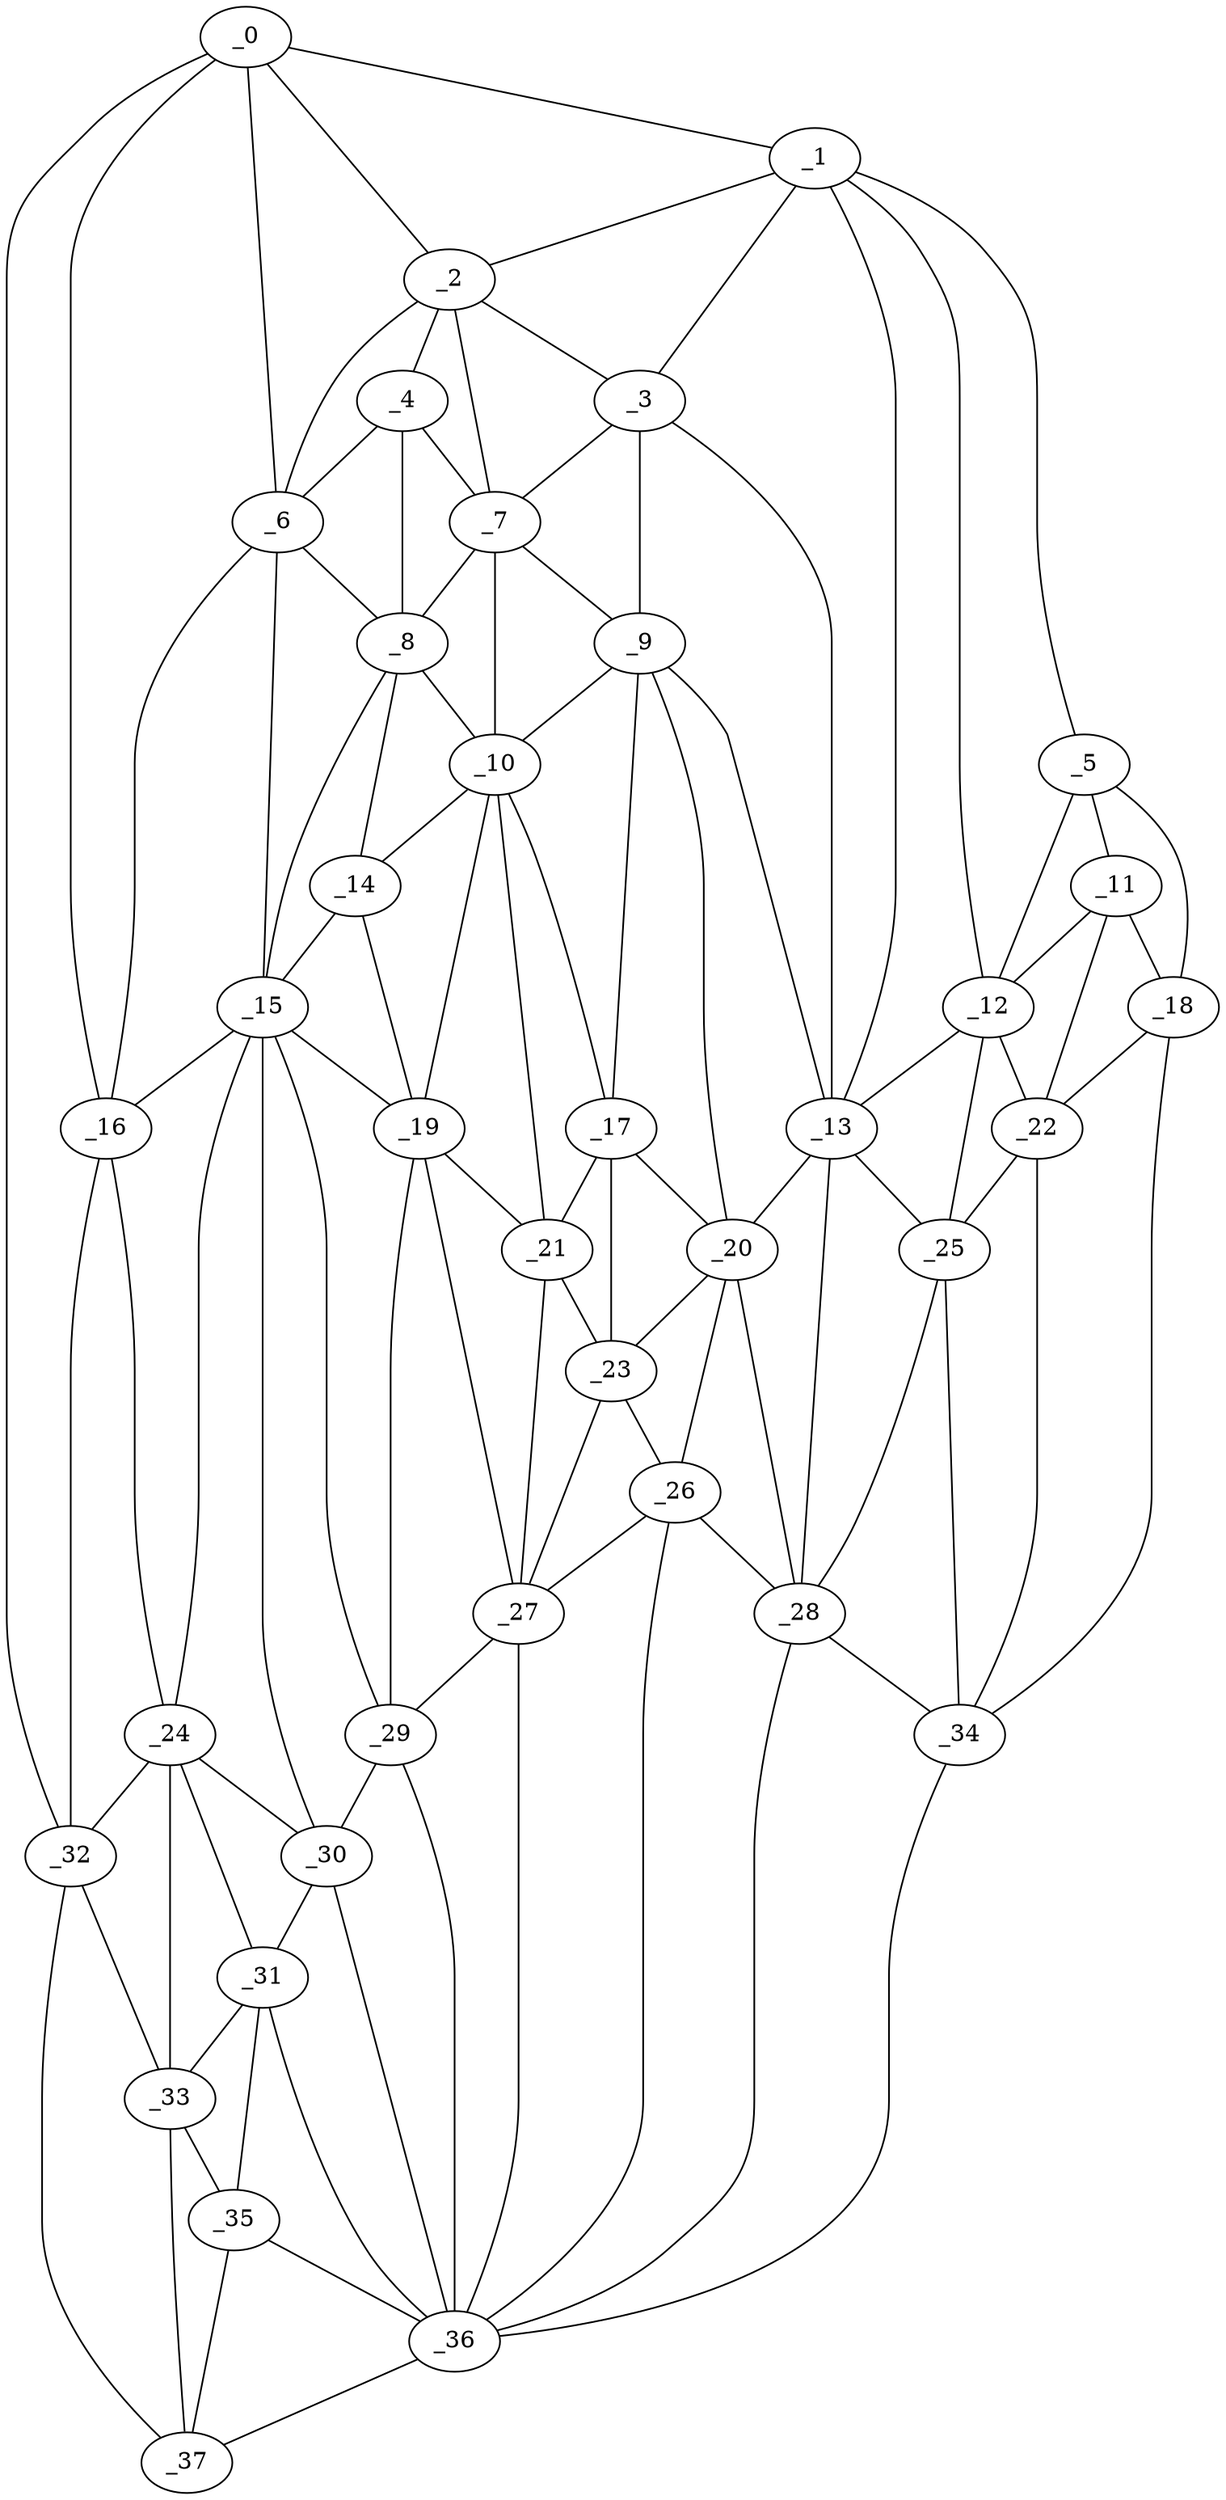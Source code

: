 graph "obj49__10.gxl" {
	_0	 [x=36,
		y=103];
	_1	 [x=37,
		y=9];
	_0 -- _1	 [valence=1];
	_2	 [x=41,
		y=80];
	_0 -- _2	 [valence=1];
	_6	 [x=50,
		y=95];
	_0 -- _6	 [valence=2];
	_16	 [x=69,
		y=105];
	_0 -- _16	 [valence=1];
	_32	 [x=89,
		y=123];
	_0 -- _32	 [valence=1];
	_1 -- _2	 [valence=2];
	_3	 [x=48,
		y=63];
	_1 -- _3	 [valence=1];
	_5	 [x=50,
		y=3];
	_1 -- _5	 [valence=1];
	_12	 [x=67,
		y=21];
	_1 -- _12	 [valence=1];
	_13	 [x=67,
		y=26];
	_1 -- _13	 [valence=1];
	_2 -- _3	 [valence=2];
	_4	 [x=48,
		y=81];
	_2 -- _4	 [valence=2];
	_2 -- _6	 [valence=2];
	_7	 [x=52,
		y=73];
	_2 -- _7	 [valence=1];
	_3 -- _7	 [valence=2];
	_9	 [x=61,
		y=61];
	_3 -- _9	 [valence=2];
	_3 -- _13	 [valence=2];
	_4 -- _6	 [valence=2];
	_4 -- _7	 [valence=2];
	_8	 [x=57,
		y=83];
	_4 -- _8	 [valence=2];
	_11	 [x=66,
		y=11];
	_5 -- _11	 [valence=1];
	_5 -- _12	 [valence=2];
	_18	 [x=71,
		y=4];
	_5 -- _18	 [valence=1];
	_6 -- _8	 [valence=1];
	_15	 [x=68,
		y=87];
	_6 -- _15	 [valence=1];
	_6 -- _16	 [valence=2];
	_7 -- _8	 [valence=2];
	_7 -- _9	 [valence=1];
	_10	 [x=65,
		y=68];
	_7 -- _10	 [valence=2];
	_8 -- _10	 [valence=1];
	_14	 [x=67,
		y=81];
	_8 -- _14	 [valence=2];
	_8 -- _15	 [valence=2];
	_9 -- _10	 [valence=1];
	_9 -- _13	 [valence=2];
	_17	 [x=70,
		y=58];
	_9 -- _17	 [valence=2];
	_20	 [x=73,
		y=54];
	_9 -- _20	 [valence=2];
	_10 -- _14	 [valence=2];
	_10 -- _17	 [valence=2];
	_19	 [x=72,
		y=76];
	_10 -- _19	 [valence=1];
	_21	 [x=74,
		y=67];
	_10 -- _21	 [valence=2];
	_11 -- _12	 [valence=1];
	_11 -- _18	 [valence=2];
	_22	 [x=76,
		y=10];
	_11 -- _22	 [valence=2];
	_12 -- _13	 [valence=2];
	_12 -- _22	 [valence=2];
	_25	 [x=81,
		y=28];
	_12 -- _25	 [valence=2];
	_13 -- _20	 [valence=2];
	_13 -- _25	 [valence=2];
	_28	 [x=85,
		y=41];
	_13 -- _28	 [valence=2];
	_14 -- _15	 [valence=1];
	_14 -- _19	 [valence=1];
	_15 -- _16	 [valence=2];
	_15 -- _19	 [valence=2];
	_24	 [x=78,
		y=100];
	_15 -- _24	 [valence=2];
	_29	 [x=86,
		y=83];
	_15 -- _29	 [valence=2];
	_30	 [x=87,
		y=89];
	_15 -- _30	 [valence=2];
	_16 -- _24	 [valence=2];
	_16 -- _32	 [valence=2];
	_17 -- _20	 [valence=1];
	_17 -- _21	 [valence=2];
	_23	 [x=77,
		y=62];
	_17 -- _23	 [valence=2];
	_18 -- _22	 [valence=1];
	_34	 [x=94,
		y=10];
	_18 -- _34	 [valence=1];
	_19 -- _21	 [valence=2];
	_27	 [x=84,
		y=71];
	_19 -- _27	 [valence=2];
	_19 -- _29	 [valence=2];
	_20 -- _23	 [valence=2];
	_26	 [x=84,
		y=61];
	_20 -- _26	 [valence=2];
	_20 -- _28	 [valence=1];
	_21 -- _23	 [valence=2];
	_21 -- _27	 [valence=1];
	_22 -- _25	 [valence=2];
	_22 -- _34	 [valence=2];
	_23 -- _26	 [valence=1];
	_23 -- _27	 [valence=2];
	_24 -- _30	 [valence=2];
	_31	 [x=88,
		y=95];
	_24 -- _31	 [valence=2];
	_24 -- _32	 [valence=2];
	_33	 [x=91,
		y=105];
	_24 -- _33	 [valence=2];
	_25 -- _28	 [valence=2];
	_25 -- _34	 [valence=1];
	_26 -- _27	 [valence=1];
	_26 -- _28	 [valence=2];
	_36	 [x=98,
		y=92];
	_26 -- _36	 [valence=1];
	_27 -- _29	 [valence=2];
	_27 -- _36	 [valence=2];
	_28 -- _34	 [valence=2];
	_28 -- _36	 [valence=1];
	_29 -- _30	 [valence=2];
	_29 -- _36	 [valence=1];
	_30 -- _31	 [valence=1];
	_30 -- _36	 [valence=2];
	_31 -- _33	 [valence=2];
	_35	 [x=97,
		y=104];
	_31 -- _35	 [valence=2];
	_31 -- _36	 [valence=2];
	_32 -- _33	 [valence=2];
	_37	 [x=98,
		y=117];
	_32 -- _37	 [valence=1];
	_33 -- _35	 [valence=1];
	_33 -- _37	 [valence=2];
	_34 -- _36	 [valence=1];
	_35 -- _36	 [valence=1];
	_35 -- _37	 [valence=2];
	_36 -- _37	 [valence=1];
}
